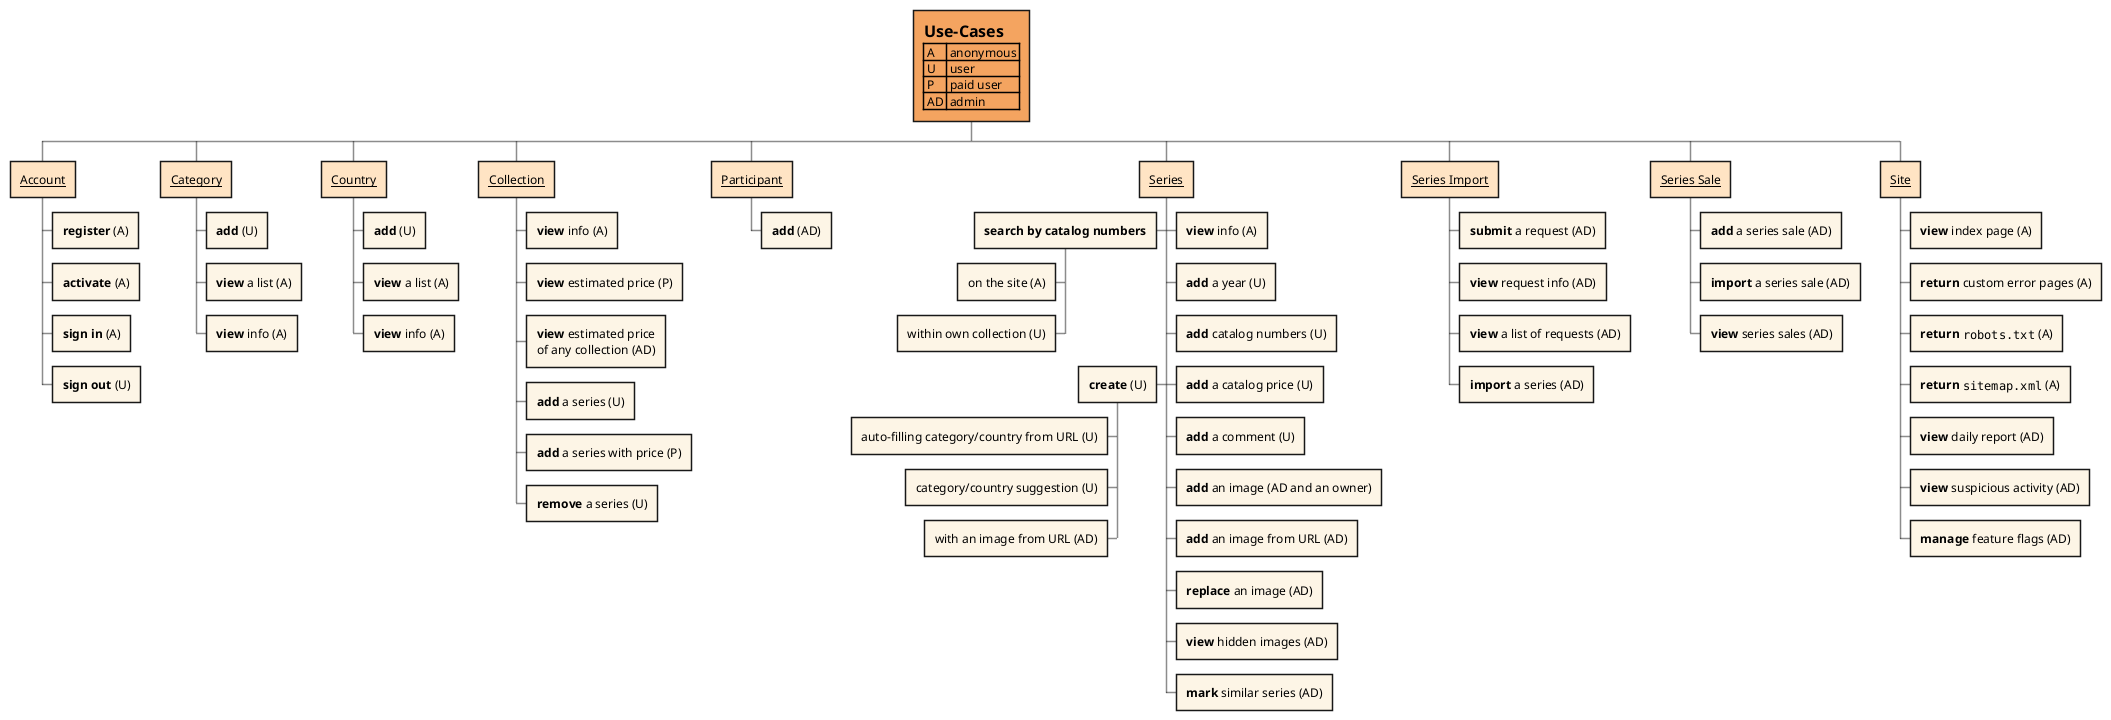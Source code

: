 @startwbs all-use-cases.png
' See for details:
' - https://plantuml.com/en/wbs-diagram
' - https://plantuml.com/en/color
' - https://plantuml.com/en/creole

<style>
	wbsDiagram {
		arrow {
			LineStyle 1
		}
		' highlight root
		rootNode {
			BackgroundColor SandyBrown
		}
		' highlight domains
		:depth(1) {
			BackgroundColor Bisque
		}
		' highlight cases
		:depth(2) {
			BackgroundColor OldLace
		}
		:depth(3) {
			BackgroundColor OldLace
		}
	}
</style>

* = Use-Cases\n| A | anonymous |\n| U | user |\n| P | paid user |\n| AD | admin |

** __Account__
*** **register** (A)
*** **activate** (A)
*** **sign in** (A)
*** **sign out** (U)

** __Category__
*** **add** (U)
*** **view** a list (A)
*** **view** info (A)

** __Country__
*** **add** (U)
*** **view** a list (A)
*** **view** info (A)

** __Collection__
*** **view** info (A)
*** **view** estimated price (P)
*** **view** estimated price\nof any collection (AD)
*** **add** a series (U)
*** **add** a series with price (P)
*** **remove** a series (U)

** __Participant__
*** **add** (AD)

** __Series__
*** **view** info (A)
--- **search by catalog numbers**
---- on the site (A)
---- within own collection (U)
--- **create** (U)
---- auto-filling category/country from URL (U)
---- category/country suggestion (U)
---- with an image from URL (AD)
*** **add** a year (U)
*** **add** catalog numbers (U)
*** **add** a catalog price (U)
*** **add** a comment (U)
*** **add** an image (AD and an owner)
*** **add** an image from URL (AD)
*** **replace** an image (AD)
*** **view** hidden images (AD)
*** **mark** similar series (AD)

** __Series Import__
*** **submit** a request (AD)
*** **view** request info (AD)
*** **view** a list of requests (AD)
*** **import** a series (AD)

** __Series Sale__
*** **add** a series sale (AD)
*** **import** a series sale (AD)
*** **view** series sales (AD)

** __Site__
*** **view** index page (A)
*** **return** custom error pages (A)
*** **return** ""robots.txt"" (A)
*** **return** ""sitemap.xml"" (A)
*** **view** daily report (AD)
*** **view** suspicious activity (AD)
*** **manage** feature flags (AD)

@endwbs
